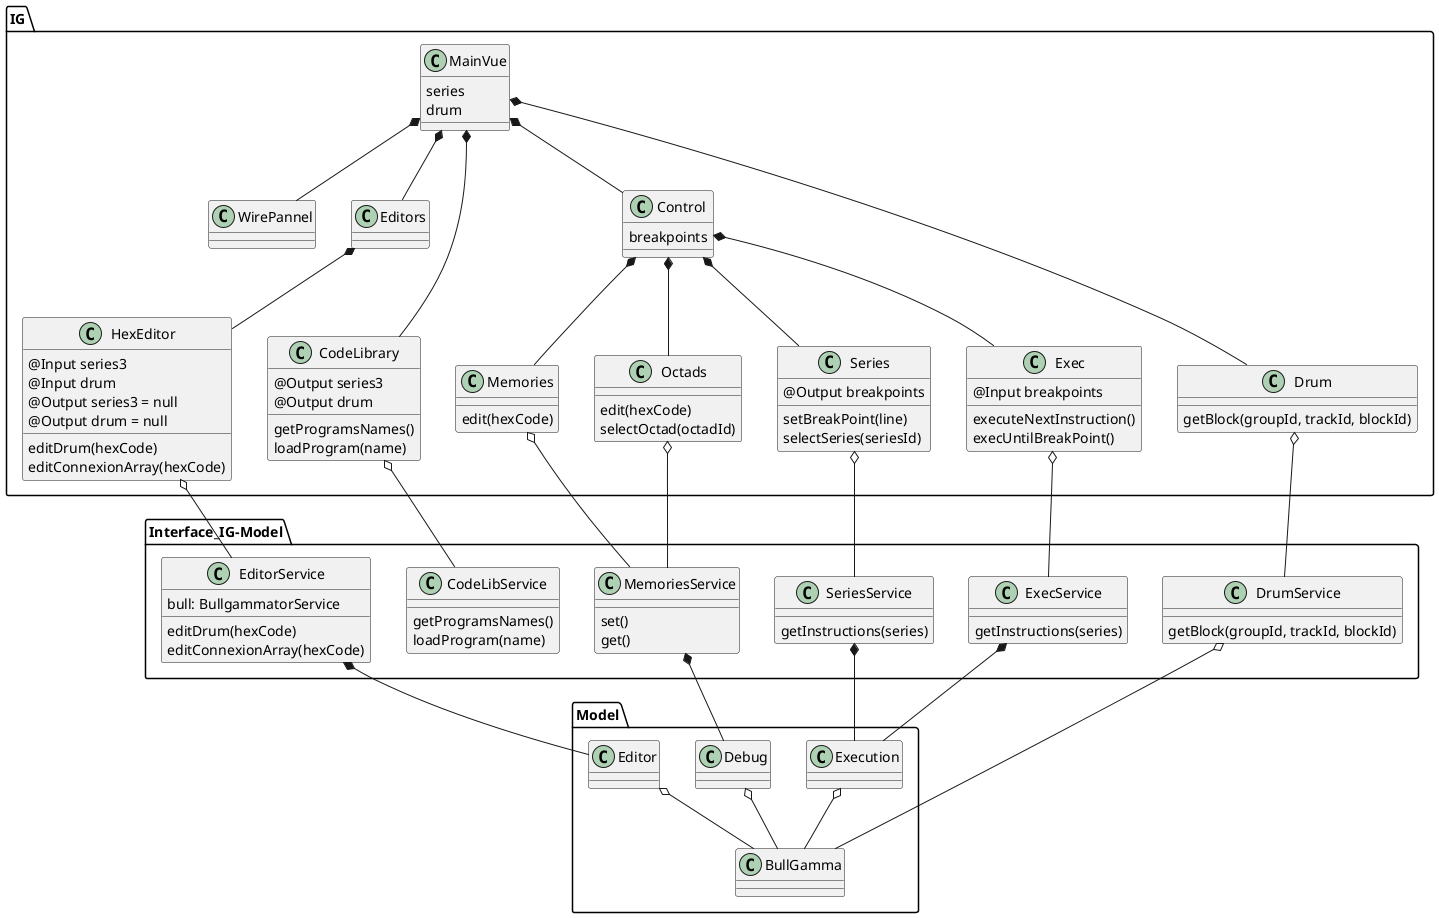 @startuml

package IG {
	class MainVue {
		series
		drum
	}

	class WirePannel {
	}
	MainVue *-- WirePannel

	class Editors {
	}
	MainVue *-- Editors

	class HexEditor {
		@Input series3
		@Input drum
		@Output series3 = null
		@Output drum = null
		editDrum(hexCode)
		editConnexionArray(hexCode)
	}
	Editors *-- HexEditor

	class CodeLibrary {
		@Output series3
		@Output drum
		getProgramsNames()
		loadProgram(name)
	}
	MainVue *--- CodeLibrary

	class Control {
		breakpoints
	}
	MainVue *-- Control

	class Memories {
		edit(hexCode)
	}
	Control *-- Memories

	class Octads {
		edit(hexCode)
		selectOctad(octadId)
	}
	Control *-- Octads

	class Series {
		@Output breakpoints
		setBreakPoint(line)
		selectSeries(seriesId)
	}
	Control *-- Series

	class Exec {
		@Input breakpoints
		executeNextInstruction()
		execUntilBreakPoint()
	}
	Control *-- Exec

	class Drum {
		getBlock(groupId, trackId, blockId)
	}
	MainVue *--- Drum
}

package Interface_IG-Model {
	class EditorService {
		bull: BullgammatorService
		editDrum(hexCode)
		editConnexionArray(hexCode)
	}
	HexEditor o-- EditorService

	class CodeLibService {
		getProgramsNames()
		loadProgram(name)
	}
	CodeLibrary o-- CodeLibService

	class MemoriesService {
		set()
		get()
	}
	Octads o-- MemoriesService
	Memories o-- MemoriesService

	class SeriesService {
		getInstructions(series)
	}
	Series o-- SeriesService

	class ExecService {
		getInstructions(series)
	}
	Exec o-- ExecService

	class DrumService {
		getBlock(groupId, trackId, blockId)
	}
	Drum o-- DrumService
}

package Model {
  class Editor {
  }
	EditorService *-- Editor
  Editor o-- BullGamma

  class Execution {
  }
	ExecService *-- Execution
	SeriesService *-- Execution
  Execution o-- BullGamma

  class Debug {
  }
	MemoriesService *-- Debug
  DrumService o-- BullGamma
  Debug o-- BullGamma
}

@enduml
